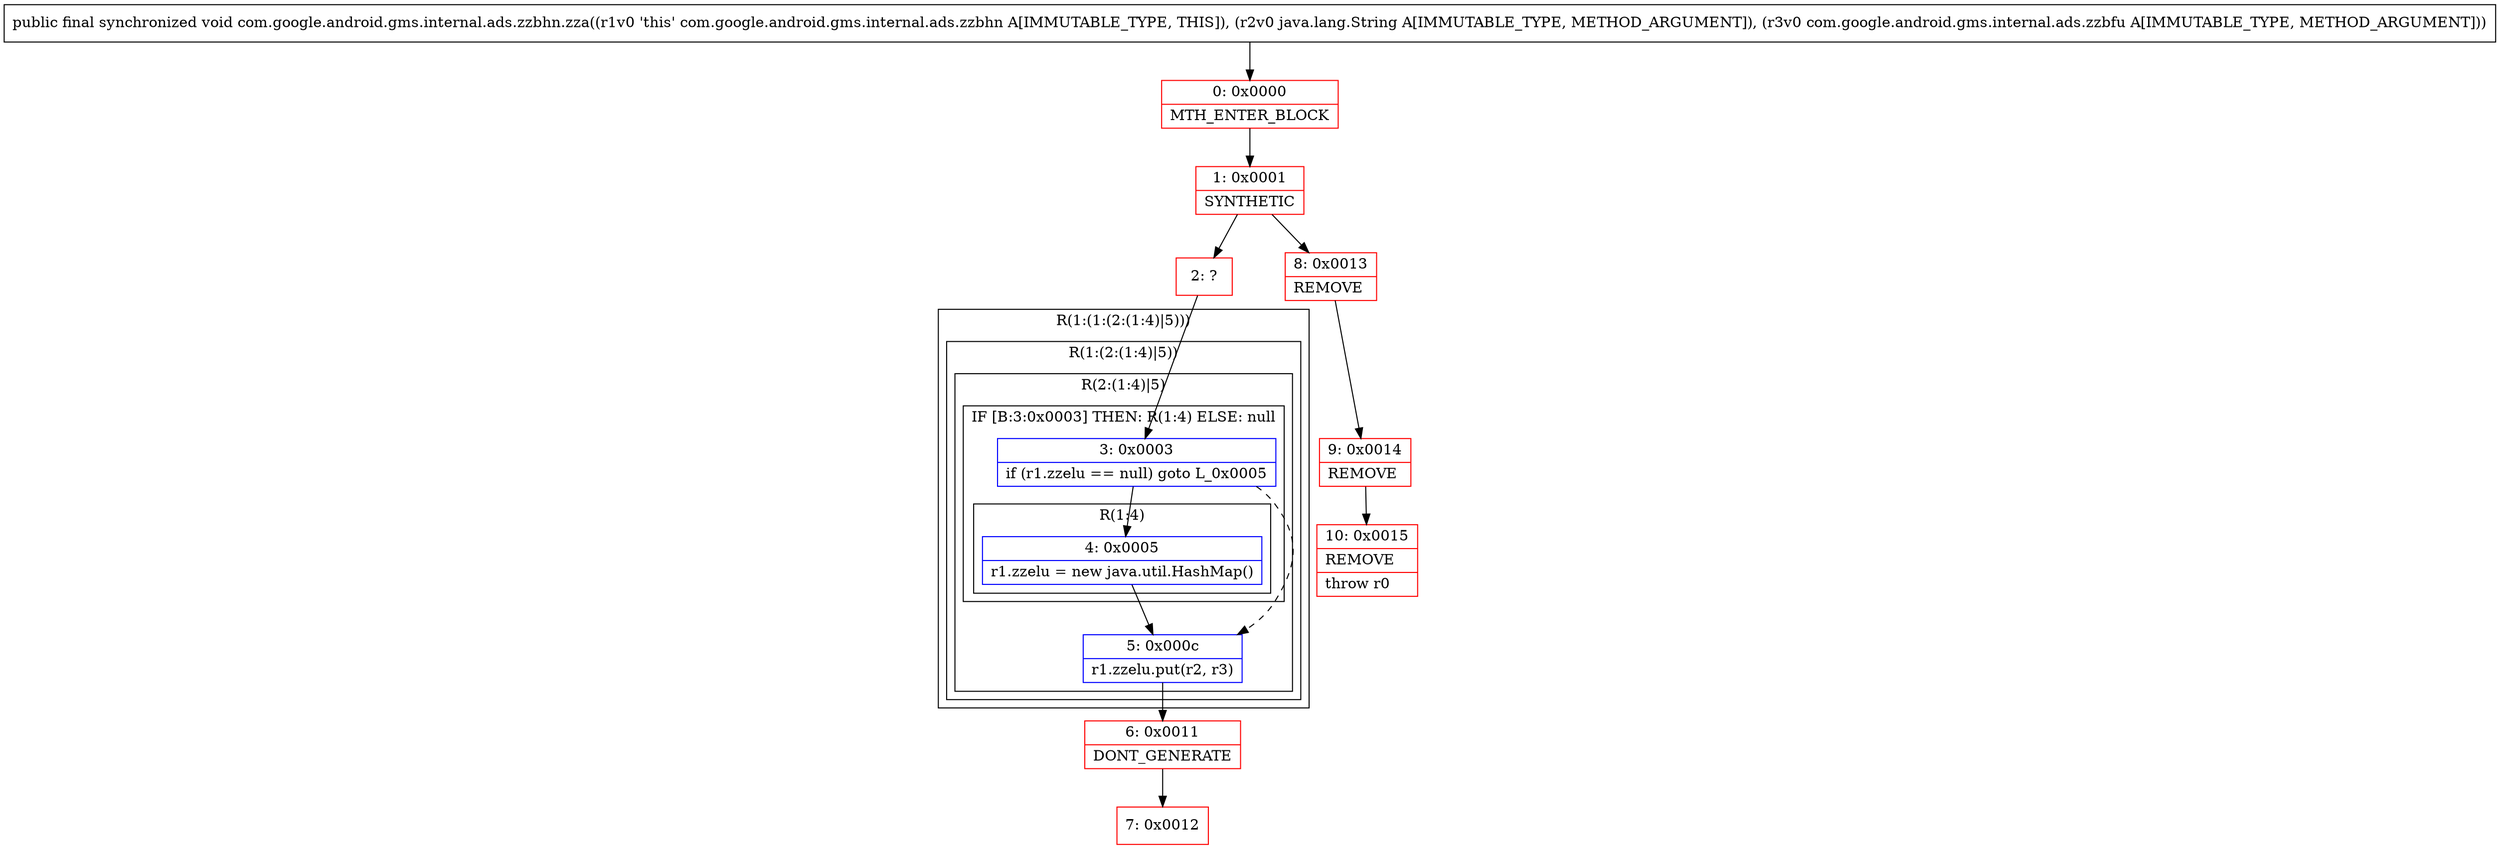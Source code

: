digraph "CFG forcom.google.android.gms.internal.ads.zzbhn.zza(Ljava\/lang\/String;Lcom\/google\/android\/gms\/internal\/ads\/zzbfu;)V" {
subgraph cluster_Region_1241534739 {
label = "R(1:(1:(2:(1:4)|5)))";
node [shape=record,color=blue];
subgraph cluster_Region_365198392 {
label = "R(1:(2:(1:4)|5))";
node [shape=record,color=blue];
subgraph cluster_Region_267153824 {
label = "R(2:(1:4)|5)";
node [shape=record,color=blue];
subgraph cluster_IfRegion_1790619347 {
label = "IF [B:3:0x0003] THEN: R(1:4) ELSE: null";
node [shape=record,color=blue];
Node_3 [shape=record,label="{3\:\ 0x0003|if (r1.zzelu == null) goto L_0x0005\l}"];
subgraph cluster_Region_578478686 {
label = "R(1:4)";
node [shape=record,color=blue];
Node_4 [shape=record,label="{4\:\ 0x0005|r1.zzelu = new java.util.HashMap()\l}"];
}
}
Node_5 [shape=record,label="{5\:\ 0x000c|r1.zzelu.put(r2, r3)\l}"];
}
}
}
Node_0 [shape=record,color=red,label="{0\:\ 0x0000|MTH_ENTER_BLOCK\l}"];
Node_1 [shape=record,color=red,label="{1\:\ 0x0001|SYNTHETIC\l}"];
Node_2 [shape=record,color=red,label="{2\:\ ?}"];
Node_6 [shape=record,color=red,label="{6\:\ 0x0011|DONT_GENERATE\l}"];
Node_7 [shape=record,color=red,label="{7\:\ 0x0012}"];
Node_8 [shape=record,color=red,label="{8\:\ 0x0013|REMOVE\l}"];
Node_9 [shape=record,color=red,label="{9\:\ 0x0014|REMOVE\l}"];
Node_10 [shape=record,color=red,label="{10\:\ 0x0015|REMOVE\l|throw r0\l}"];
MethodNode[shape=record,label="{public final synchronized void com.google.android.gms.internal.ads.zzbhn.zza((r1v0 'this' com.google.android.gms.internal.ads.zzbhn A[IMMUTABLE_TYPE, THIS]), (r2v0 java.lang.String A[IMMUTABLE_TYPE, METHOD_ARGUMENT]), (r3v0 com.google.android.gms.internal.ads.zzbfu A[IMMUTABLE_TYPE, METHOD_ARGUMENT])) }"];
MethodNode -> Node_0;
Node_3 -> Node_4;
Node_3 -> Node_5[style=dashed];
Node_4 -> Node_5;
Node_5 -> Node_6;
Node_0 -> Node_1;
Node_1 -> Node_2;
Node_1 -> Node_8;
Node_2 -> Node_3;
Node_6 -> Node_7;
Node_8 -> Node_9;
Node_9 -> Node_10;
}

